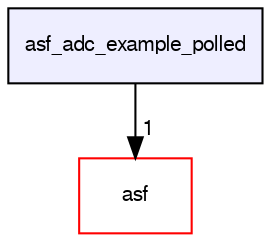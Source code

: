 digraph G {
  compound=true
  node [ fontsize="10", fontname="FreeSans"];
  edge [ labelfontsize="10", labelfontname="FreeSans"];
  dir_a3daf184e2a07ef4b49807f50f1e84df [shape=box, label="asf_adc_example_polled", style="filled", fillcolor="#eeeeff", pencolor="black", URL="dir_a3daf184e2a07ef4b49807f50f1e84df.html"];
  dir_78e98c194406f0564c155dc4e3a65e25 [shape=box label="asf" fillcolor="white" style="filled" color="red" URL="dir_78e98c194406f0564c155dc4e3a65e25.html"];
  dir_a3daf184e2a07ef4b49807f50f1e84df->dir_78e98c194406f0564c155dc4e3a65e25 [headlabel="1", labeldistance=1.5 headhref="dir_000037_000000.html"];
}
